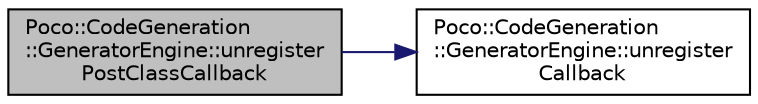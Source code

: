 digraph "Poco::CodeGeneration::GeneratorEngine::unregisterPostClassCallback"
{
 // LATEX_PDF_SIZE
  edge [fontname="Helvetica",fontsize="10",labelfontname="Helvetica",labelfontsize="10"];
  node [fontname="Helvetica",fontsize="10",shape=record];
  rankdir="LR";
  Node1 [label="Poco::CodeGeneration\l::GeneratorEngine::unregister\lPostClassCallback",height=0.2,width=0.4,color="black", fillcolor="grey75", style="filled", fontcolor="black",tooltip="Unregisters the pre class callback."];
  Node1 -> Node2 [color="midnightblue",fontsize="10",style="solid",fontname="Helvetica"];
  Node2 [label="Poco::CodeGeneration\l::GeneratorEngine::unregister\lCallback",height=0.2,width=0.4,color="black", fillcolor="white", style="filled",URL="$classPoco_1_1CodeGeneration_1_1GeneratorEngine.html#af3cb72c8cf697adf68d4a433c32f0db4",tooltip="Registers a callback for a method name iff no other callback is registered yet. Throws an exception i..."];
}

